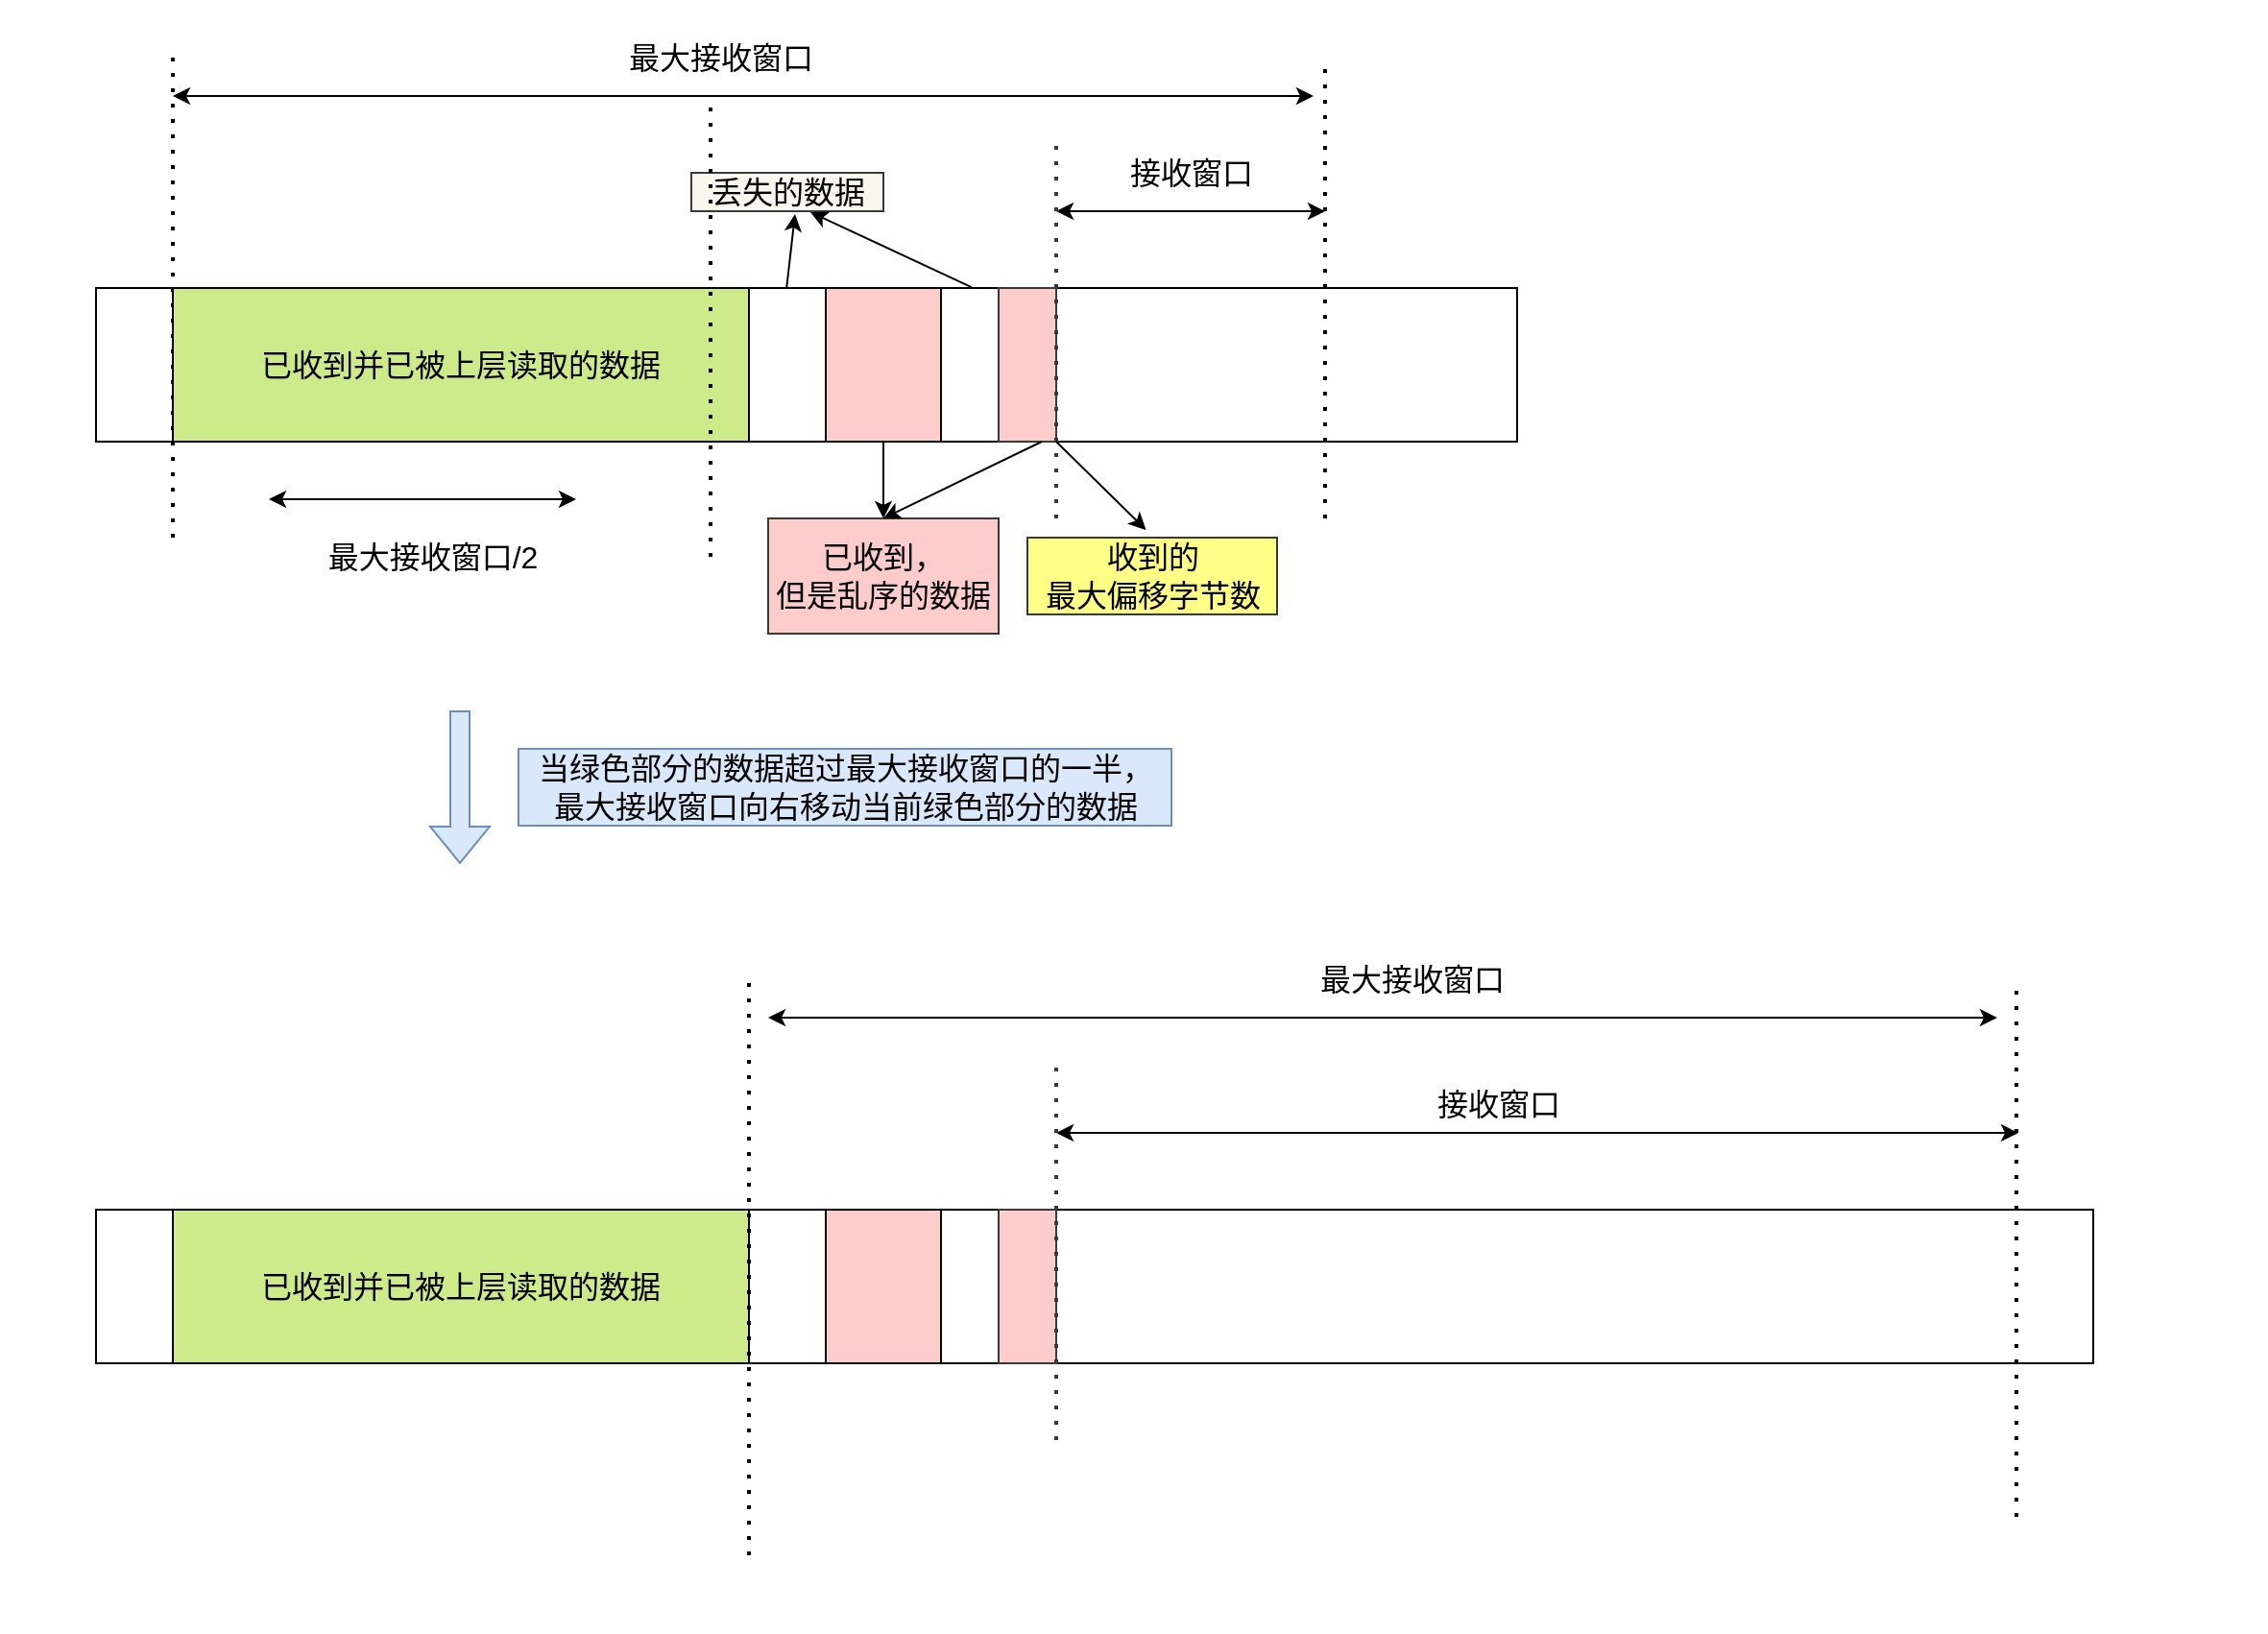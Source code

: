 <mxfile version="17.5.0" type="github">
  <diagram id="b-bpmcfJdHbeQzDP5A_M" name="Page-1">
    <mxGraphModel dx="1191" dy="774" grid="1" gridSize="10" guides="1" tooltips="1" connect="1" arrows="1" fold="1" page="1" pageScale="1" pageWidth="827" pageHeight="1169" math="0" shadow="0">
      <root>
        <mxCell id="0" />
        <mxCell id="1" parent="0" />
        <mxCell id="L-WXJkZDCp4-7IXhfQIK-53" value="" style="rounded=0;whiteSpace=wrap;html=1;labelBackgroundColor=none;fontSize=16;fontColor=default;strokeColor=none;" vertex="1" parent="1">
          <mxGeometry x="70" y="10" width="1180" height="850" as="geometry" />
        </mxCell>
        <mxCell id="L-WXJkZDCp4-7IXhfQIK-7" value="" style="rounded=0;whiteSpace=wrap;html=1;fontSize=16;fillColor=#ffcc99;strokeColor=default;" vertex="1" parent="1">
          <mxGeometry x="400" y="160" width="60" height="80" as="geometry" />
        </mxCell>
        <mxCell id="L-WXJkZDCp4-7IXhfQIK-1" value="" style="rounded=0;whiteSpace=wrap;html=1;" vertex="1" parent="1">
          <mxGeometry x="120" y="160" width="740" height="80" as="geometry" />
        </mxCell>
        <mxCell id="L-WXJkZDCp4-7IXhfQIK-2" value="" style="endArrow=none;dashed=1;html=1;dashPattern=1 3;strokeWidth=2;rounded=0;" edge="1" parent="1">
          <mxGeometry width="50" height="50" relative="1" as="geometry">
            <mxPoint x="160" y="290" as="sourcePoint" />
            <mxPoint x="160" y="40" as="targetPoint" />
          </mxGeometry>
        </mxCell>
        <mxCell id="L-WXJkZDCp4-7IXhfQIK-3" value="" style="endArrow=none;dashed=1;html=1;dashPattern=1 3;strokeWidth=2;rounded=0;" edge="1" parent="1">
          <mxGeometry width="50" height="50" relative="1" as="geometry">
            <mxPoint x="760" y="280" as="sourcePoint" />
            <mxPoint x="760" y="40" as="targetPoint" />
          </mxGeometry>
        </mxCell>
        <mxCell id="L-WXJkZDCp4-7IXhfQIK-4" value="接收窗口" style="text;html=1;align=center;verticalAlign=middle;resizable=0;points=[];autosize=1;strokeColor=none;fillColor=none;fontSize=16;" vertex="1" parent="1">
          <mxGeometry x="650" y="90" width="80" height="20" as="geometry" />
        </mxCell>
        <mxCell id="L-WXJkZDCp4-7IXhfQIK-5" value="" style="endArrow=classic;startArrow=classic;html=1;rounded=0;" edge="1" parent="1">
          <mxGeometry width="50" height="50" relative="1" as="geometry">
            <mxPoint x="620" y="120" as="sourcePoint" />
            <mxPoint x="760" y="120" as="targetPoint" />
          </mxGeometry>
        </mxCell>
        <mxCell id="L-WXJkZDCp4-7IXhfQIK-6" value="已收到并已被上层读取的数据" style="rounded=0;whiteSpace=wrap;html=1;fontSize=16;fillColor=#cdeb8b;strokeColor=default;" vertex="1" parent="1">
          <mxGeometry x="160" y="160" width="300" height="80" as="geometry" />
        </mxCell>
        <mxCell id="L-WXJkZDCp4-7IXhfQIK-8" value="" style="rounded=0;whiteSpace=wrap;html=1;fontSize=16;fillColor=#ffcccc;strokeColor=default;" vertex="1" parent="1">
          <mxGeometry x="500" y="160" width="60" height="80" as="geometry" />
        </mxCell>
        <mxCell id="L-WXJkZDCp4-7IXhfQIK-9" value="" style="rounded=0;whiteSpace=wrap;html=1;fontSize=16;fillColor=#ffcccc;strokeColor=#36393d;" vertex="1" parent="1">
          <mxGeometry x="590" y="160" width="30" height="80" as="geometry" />
        </mxCell>
        <mxCell id="L-WXJkZDCp4-7IXhfQIK-10" value="" style="endArrow=none;dashed=1;html=1;dashPattern=1 3;strokeWidth=2;rounded=0;fillColor=#ffcccc;strokeColor=#36393d;" edge="1" parent="1">
          <mxGeometry width="50" height="50" relative="1" as="geometry">
            <mxPoint x="620" y="280" as="sourcePoint" />
            <mxPoint x="620" y="80" as="targetPoint" />
          </mxGeometry>
        </mxCell>
        <mxCell id="L-WXJkZDCp4-7IXhfQIK-11" value="丢失的数据" style="text;html=1;align=center;verticalAlign=middle;resizable=0;points=[];autosize=1;strokeColor=#36393d;fillColor=#f9f7ed;fontSize=16;" vertex="1" parent="1">
          <mxGeometry x="430" y="100" width="100" height="20" as="geometry" />
        </mxCell>
        <mxCell id="L-WXJkZDCp4-7IXhfQIK-13" value="已收到，&lt;br&gt;但是乱序的数据" style="rounded=0;whiteSpace=wrap;html=1;fontSize=16;strokeColor=#36393d;fillColor=#ffcccc;" vertex="1" parent="1">
          <mxGeometry x="470" y="280" width="120" height="60" as="geometry" />
        </mxCell>
        <mxCell id="L-WXJkZDCp4-7IXhfQIK-14" value="" style="endArrow=classic;html=1;rounded=0;fontSize=16;exitX=0.486;exitY=-0.006;exitDx=0;exitDy=0;exitPerimeter=0;entryX=0.54;entryY=1.075;entryDx=0;entryDy=0;entryPerimeter=0;" edge="1" parent="1" source="L-WXJkZDCp4-7IXhfQIK-1" target="L-WXJkZDCp4-7IXhfQIK-11">
          <mxGeometry width="50" height="50" relative="1" as="geometry">
            <mxPoint x="480" y="150" as="sourcePoint" />
            <mxPoint x="530" y="100" as="targetPoint" />
          </mxGeometry>
        </mxCell>
        <mxCell id="L-WXJkZDCp4-7IXhfQIK-15" value="" style="endArrow=classic;html=1;rounded=0;fontSize=16;exitX=0.616;exitY=-0.006;exitDx=0;exitDy=0;exitPerimeter=0;entryX=0.62;entryY=1.025;entryDx=0;entryDy=0;entryPerimeter=0;" edge="1" parent="1" source="L-WXJkZDCp4-7IXhfQIK-1" target="L-WXJkZDCp4-7IXhfQIK-11">
          <mxGeometry width="50" height="50" relative="1" as="geometry">
            <mxPoint x="590" y="150" as="sourcePoint" />
            <mxPoint x="640" y="100" as="targetPoint" />
          </mxGeometry>
        </mxCell>
        <mxCell id="L-WXJkZDCp4-7IXhfQIK-17" value="" style="endArrow=classic;html=1;rounded=0;fontSize=16;entryX=0.5;entryY=0;entryDx=0;entryDy=0;exitX=0.5;exitY=1;exitDx=0;exitDy=0;" edge="1" parent="1" source="L-WXJkZDCp4-7IXhfQIK-8" target="L-WXJkZDCp4-7IXhfQIK-13">
          <mxGeometry width="50" height="50" relative="1" as="geometry">
            <mxPoint x="480" y="300" as="sourcePoint" />
            <mxPoint x="530" y="250" as="targetPoint" />
          </mxGeometry>
        </mxCell>
        <mxCell id="L-WXJkZDCp4-7IXhfQIK-18" value="" style="endArrow=classic;html=1;rounded=0;fontSize=16;exitX=0.75;exitY=1;exitDx=0;exitDy=0;entryX=0.5;entryY=0;entryDx=0;entryDy=0;" edge="1" parent="1" source="L-WXJkZDCp4-7IXhfQIK-9" target="L-WXJkZDCp4-7IXhfQIK-13">
          <mxGeometry width="50" height="50" relative="1" as="geometry">
            <mxPoint x="770" y="350" as="sourcePoint" />
            <mxPoint x="820" y="300" as="targetPoint" />
          </mxGeometry>
        </mxCell>
        <mxCell id="L-WXJkZDCp4-7IXhfQIK-19" value="" style="endArrow=classic;startArrow=classic;html=1;rounded=0;fontSize=16;" edge="1" parent="1">
          <mxGeometry width="50" height="50" relative="1" as="geometry">
            <mxPoint x="160" y="60" as="sourcePoint" />
            <mxPoint x="754" y="60" as="targetPoint" />
          </mxGeometry>
        </mxCell>
        <mxCell id="L-WXJkZDCp4-7IXhfQIK-20" value="最大接收窗口" style="text;html=1;align=center;verticalAlign=middle;resizable=0;points=[];autosize=1;strokeColor=none;fillColor=none;fontSize=16;" vertex="1" parent="1">
          <mxGeometry x="390" y="30" width="110" height="20" as="geometry" />
        </mxCell>
        <mxCell id="L-WXJkZDCp4-7IXhfQIK-21" value="" style="endArrow=classic;html=1;rounded=0;fontSize=16;entryX=0.475;entryY=-0.1;entryDx=0;entryDy=0;entryPerimeter=0;" edge="1" parent="1" target="L-WXJkZDCp4-7IXhfQIK-22">
          <mxGeometry width="50" height="50" relative="1" as="geometry">
            <mxPoint x="620" y="240" as="sourcePoint" />
            <mxPoint x="630" y="310" as="targetPoint" />
          </mxGeometry>
        </mxCell>
        <mxCell id="L-WXJkZDCp4-7IXhfQIK-22" value="收到的&lt;br&gt;最大偏移字节数" style="text;html=1;align=center;verticalAlign=middle;resizable=0;points=[];autosize=1;strokeColor=#36393d;fillColor=#ffff88;fontSize=16;" vertex="1" parent="1">
          <mxGeometry x="605" y="290" width="130" height="40" as="geometry" />
        </mxCell>
        <mxCell id="L-WXJkZDCp4-7IXhfQIK-24" value="" style="endArrow=none;dashed=1;html=1;dashPattern=1 3;strokeWidth=2;rounded=0;" edge="1" parent="1">
          <mxGeometry width="50" height="50" relative="1" as="geometry">
            <mxPoint x="440" y="300" as="sourcePoint" />
            <mxPoint x="440" y="60" as="targetPoint" />
          </mxGeometry>
        </mxCell>
        <mxCell id="L-WXJkZDCp4-7IXhfQIK-25" value="最大接收窗口/2" style="text;html=1;align=center;verticalAlign=middle;resizable=0;points=[];autosize=1;strokeColor=none;fillColor=none;fontSize=16;" vertex="1" parent="1">
          <mxGeometry x="235" y="290" width="120" height="20" as="geometry" />
        </mxCell>
        <mxCell id="L-WXJkZDCp4-7IXhfQIK-26" value="" style="endArrow=classic;startArrow=classic;html=1;rounded=0;" edge="1" parent="1">
          <mxGeometry width="50" height="50" relative="1" as="geometry">
            <mxPoint x="210" y="270" as="sourcePoint" />
            <mxPoint x="370" y="270" as="targetPoint" />
          </mxGeometry>
        </mxCell>
        <mxCell id="L-WXJkZDCp4-7IXhfQIK-27" value="" style="shape=flexArrow;endArrow=classic;html=1;rounded=0;fillColor=#dae8fc;strokeColor=#6c8ebf;" edge="1" parent="1">
          <mxGeometry width="50" height="50" relative="1" as="geometry">
            <mxPoint x="309.5" y="380" as="sourcePoint" />
            <mxPoint x="309.5" y="460" as="targetPoint" />
          </mxGeometry>
        </mxCell>
        <mxCell id="L-WXJkZDCp4-7IXhfQIK-28" value="当绿色部分的数据超过最大接收窗口的一半，&lt;br style=&quot;font-size: 16px;&quot;&gt;&lt;span style=&quot;font-size: 16px;&quot;&gt;最大接收窗口向右移动当前绿色部分的数据&lt;/span&gt;" style="text;html=1;align=center;verticalAlign=middle;resizable=0;points=[];autosize=1;strokeColor=#6c8ebf;fillColor=#dae8fc;fontSize=16;labelBackgroundColor=none;" vertex="1" parent="1">
          <mxGeometry x="340" y="400" width="340" height="40" as="geometry" />
        </mxCell>
        <mxCell id="L-WXJkZDCp4-7IXhfQIK-29" value="" style="rounded=0;whiteSpace=wrap;html=1;fontSize=16;fillColor=#ffcc99;strokeColor=default;" vertex="1" parent="1">
          <mxGeometry x="400" y="640" width="60" height="80" as="geometry" />
        </mxCell>
        <mxCell id="L-WXJkZDCp4-7IXhfQIK-30" value="" style="rounded=0;whiteSpace=wrap;html=1;" vertex="1" parent="1">
          <mxGeometry x="120" y="640" width="1040" height="80" as="geometry" />
        </mxCell>
        <mxCell id="L-WXJkZDCp4-7IXhfQIK-32" value="" style="endArrow=none;dashed=1;html=1;dashPattern=1 3;strokeWidth=2;rounded=0;" edge="1" parent="1">
          <mxGeometry width="50" height="50" relative="1" as="geometry">
            <mxPoint x="1120" y="800" as="sourcePoint" />
            <mxPoint x="1120" y="520" as="targetPoint" />
          </mxGeometry>
        </mxCell>
        <mxCell id="L-WXJkZDCp4-7IXhfQIK-33" value="接收窗口" style="text;html=1;align=center;verticalAlign=middle;resizable=0;points=[];autosize=1;strokeColor=none;fillColor=none;fontSize=16;" vertex="1" parent="1">
          <mxGeometry x="810" y="575" width="80" height="20" as="geometry" />
        </mxCell>
        <mxCell id="L-WXJkZDCp4-7IXhfQIK-34" value="" style="endArrow=classic;startArrow=classic;html=1;rounded=0;" edge="1" parent="1">
          <mxGeometry width="50" height="50" relative="1" as="geometry">
            <mxPoint x="620" y="600" as="sourcePoint" />
            <mxPoint x="1121" y="600" as="targetPoint" />
          </mxGeometry>
        </mxCell>
        <mxCell id="L-WXJkZDCp4-7IXhfQIK-35" value="已收到并已被上层读取的数据" style="rounded=0;whiteSpace=wrap;html=1;fontSize=16;fillColor=#cdeb8b;strokeColor=default;" vertex="1" parent="1">
          <mxGeometry x="160" y="640" width="300" height="80" as="geometry" />
        </mxCell>
        <mxCell id="L-WXJkZDCp4-7IXhfQIK-36" value="" style="rounded=0;whiteSpace=wrap;html=1;fontSize=16;fillColor=#ffcccc;strokeColor=default;" vertex="1" parent="1">
          <mxGeometry x="500" y="640" width="60" height="80" as="geometry" />
        </mxCell>
        <mxCell id="L-WXJkZDCp4-7IXhfQIK-37" value="" style="rounded=0;whiteSpace=wrap;html=1;fontSize=16;fillColor=#ffcccc;strokeColor=#36393d;" vertex="1" parent="1">
          <mxGeometry x="590" y="640" width="30" height="80" as="geometry" />
        </mxCell>
        <mxCell id="L-WXJkZDCp4-7IXhfQIK-38" value="" style="endArrow=none;dashed=1;html=1;dashPattern=1 3;strokeWidth=2;rounded=0;fillColor=#ffcccc;strokeColor=#36393d;" edge="1" parent="1">
          <mxGeometry width="50" height="50" relative="1" as="geometry">
            <mxPoint x="620" y="760" as="sourcePoint" />
            <mxPoint x="620" y="560" as="targetPoint" />
          </mxGeometry>
        </mxCell>
        <mxCell id="L-WXJkZDCp4-7IXhfQIK-45" value="" style="endArrow=classic;startArrow=classic;html=1;rounded=0;fontSize=16;" edge="1" parent="1">
          <mxGeometry width="50" height="50" relative="1" as="geometry">
            <mxPoint x="470" y="540" as="sourcePoint" />
            <mxPoint x="1110" y="540" as="targetPoint" />
          </mxGeometry>
        </mxCell>
        <mxCell id="L-WXJkZDCp4-7IXhfQIK-46" value="最大接收窗口" style="text;html=1;align=center;verticalAlign=middle;resizable=0;points=[];autosize=1;strokeColor=none;fillColor=none;fontSize=16;" vertex="1" parent="1">
          <mxGeometry x="750" y="510" width="110" height="20" as="geometry" />
        </mxCell>
        <mxCell id="L-WXJkZDCp4-7IXhfQIK-49" value="" style="endArrow=none;dashed=1;html=1;dashPattern=1 3;strokeWidth=2;rounded=0;" edge="1" parent="1">
          <mxGeometry width="50" height="50" relative="1" as="geometry">
            <mxPoint x="460" y="820" as="sourcePoint" />
            <mxPoint x="460" y="520" as="targetPoint" />
          </mxGeometry>
        </mxCell>
      </root>
    </mxGraphModel>
  </diagram>
</mxfile>
